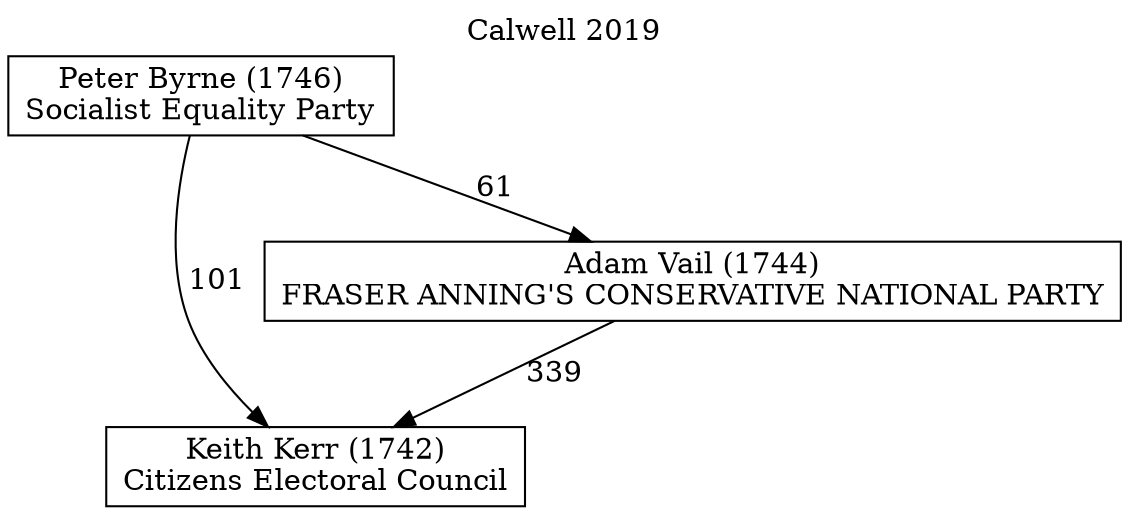 // House preference flow
digraph "Keith Kerr (1742)_Calwell_2019" {
	graph [label="Calwell 2019" labelloc=t mclimit=10]
	node [shape=box]
	"Keith Kerr (1742)" [label="Keith Kerr (1742)
Citizens Electoral Council"]
	"Adam Vail (1744)" [label="Adam Vail (1744)
FRASER ANNING'S CONSERVATIVE NATIONAL PARTY"]
	"Peter Byrne (1746)" [label="Peter Byrne (1746)
Socialist Equality Party"]
	"Adam Vail (1744)" -> "Keith Kerr (1742)" [label=339]
	"Peter Byrne (1746)" -> "Adam Vail (1744)" [label=61]
	"Peter Byrne (1746)" -> "Keith Kerr (1742)" [label=101]
}

